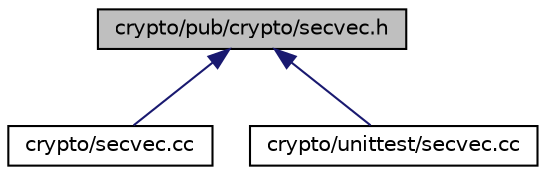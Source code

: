 digraph "crypto/pub/crypto/secvec.h"
{
 // LATEX_PDF_SIZE
  edge [fontname="Helvetica",fontsize="10",labelfontname="Helvetica",labelfontsize="10"];
  node [fontname="Helvetica",fontsize="10",shape=record];
  Node1 [label="crypto/pub/crypto/secvec.h",height=0.2,width=0.4,color="black", fillcolor="grey75", style="filled", fontcolor="black",tooltip="Secure vector."];
  Node1 -> Node2 [dir="back",color="midnightblue",fontsize="10",style="solid",fontname="Helvetica"];
  Node2 [label="crypto/secvec.cc",height=0.2,width=0.4,color="black", fillcolor="white", style="filled",URL="$d1/de5/secvec_8cc_source.html",tooltip=" "];
  Node1 -> Node3 [dir="back",color="midnightblue",fontsize="10",style="solid",fontname="Helvetica"];
  Node3 [label="crypto/unittest/secvec.cc",height=0.2,width=0.4,color="black", fillcolor="white", style="filled",URL="$d4/dd9/unittest_2secvec_8cc.html",tooltip="Tests for Secure vector."];
}
